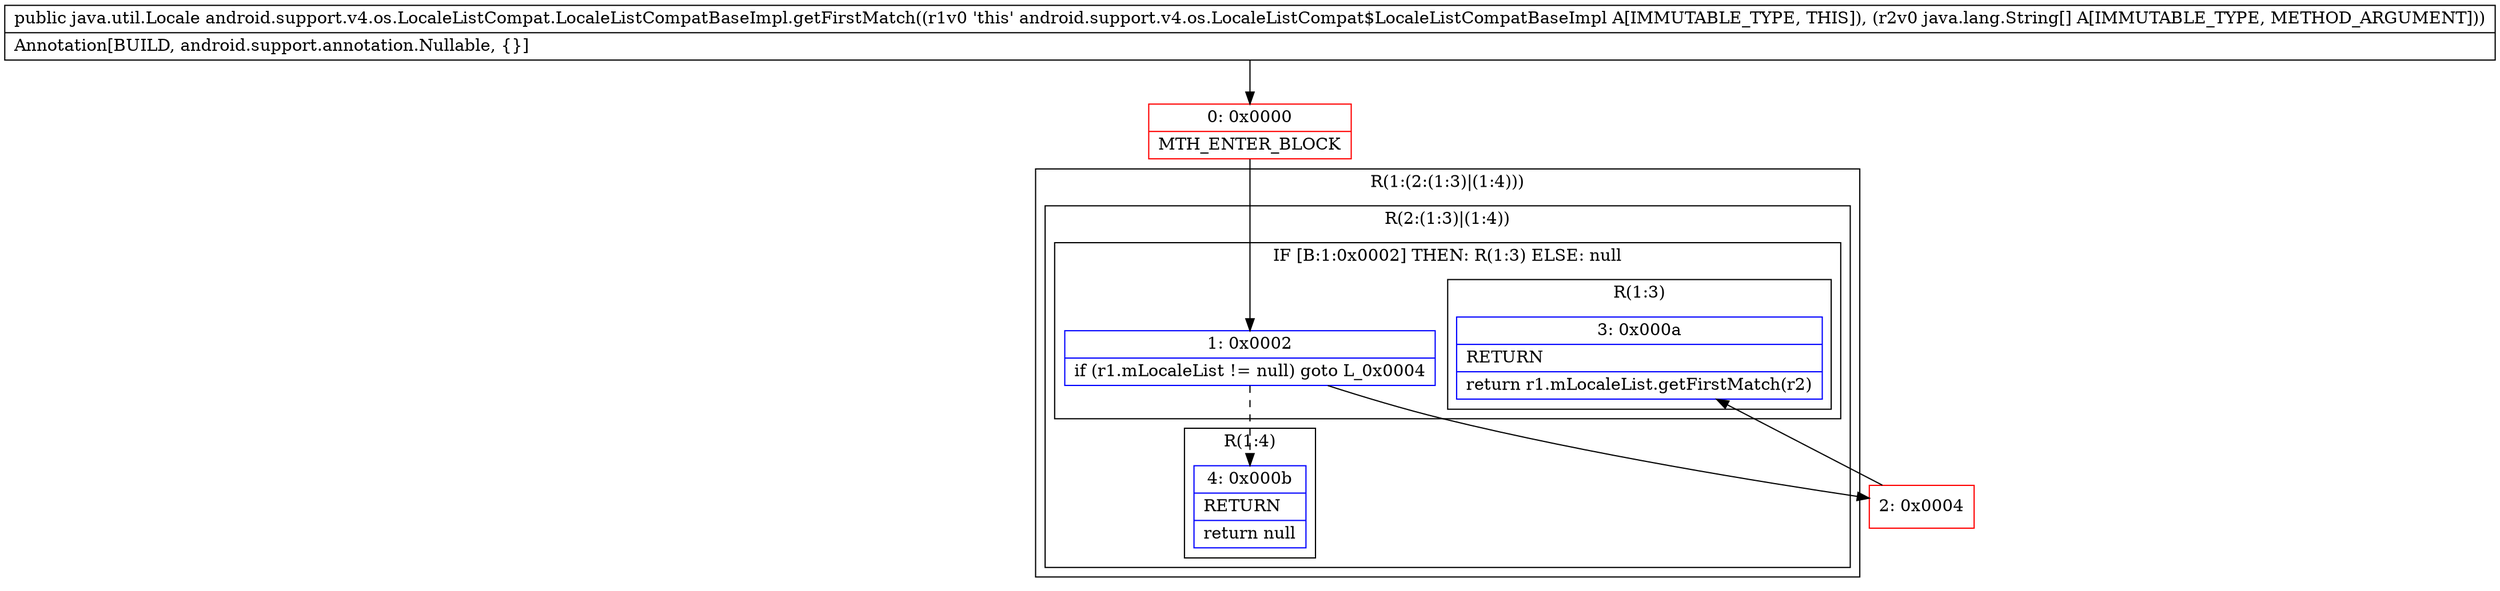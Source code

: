 digraph "CFG forandroid.support.v4.os.LocaleListCompat.LocaleListCompatBaseImpl.getFirstMatch([Ljava\/lang\/String;)Ljava\/util\/Locale;" {
subgraph cluster_Region_986088305 {
label = "R(1:(2:(1:3)|(1:4)))";
node [shape=record,color=blue];
subgraph cluster_Region_1994684893 {
label = "R(2:(1:3)|(1:4))";
node [shape=record,color=blue];
subgraph cluster_IfRegion_189127158 {
label = "IF [B:1:0x0002] THEN: R(1:3) ELSE: null";
node [shape=record,color=blue];
Node_1 [shape=record,label="{1\:\ 0x0002|if (r1.mLocaleList != null) goto L_0x0004\l}"];
subgraph cluster_Region_500691347 {
label = "R(1:3)";
node [shape=record,color=blue];
Node_3 [shape=record,label="{3\:\ 0x000a|RETURN\l|return r1.mLocaleList.getFirstMatch(r2)\l}"];
}
}
subgraph cluster_Region_327431251 {
label = "R(1:4)";
node [shape=record,color=blue];
Node_4 [shape=record,label="{4\:\ 0x000b|RETURN\l|return null\l}"];
}
}
}
Node_0 [shape=record,color=red,label="{0\:\ 0x0000|MTH_ENTER_BLOCK\l}"];
Node_2 [shape=record,color=red,label="{2\:\ 0x0004}"];
MethodNode[shape=record,label="{public java.util.Locale android.support.v4.os.LocaleListCompat.LocaleListCompatBaseImpl.getFirstMatch((r1v0 'this' android.support.v4.os.LocaleListCompat$LocaleListCompatBaseImpl A[IMMUTABLE_TYPE, THIS]), (r2v0 java.lang.String[] A[IMMUTABLE_TYPE, METHOD_ARGUMENT]))  | Annotation[BUILD, android.support.annotation.Nullable, \{\}]\l}"];
MethodNode -> Node_0;
Node_1 -> Node_2;
Node_1 -> Node_4[style=dashed];
Node_0 -> Node_1;
Node_2 -> Node_3;
}

